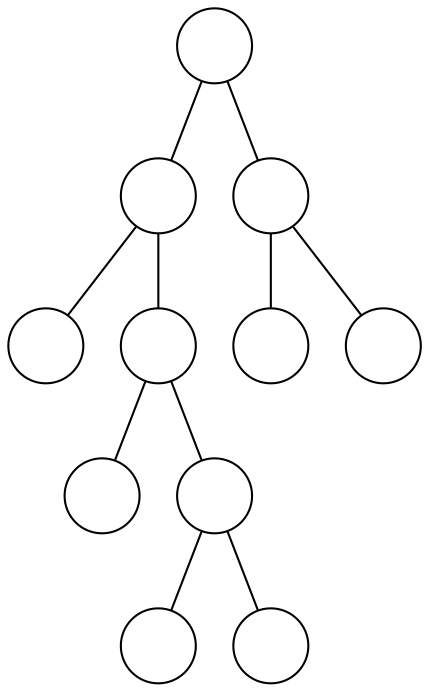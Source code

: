 graph g {
graph[ordering="out"];
1[label="", shape=circle, width=0.5];
1--2;
1--3;
2[label="", shape=circle, width=0.5];
2--4;
2--5;
3[label="", shape=circle, width=0.5];
3--6;
3--7;
4[label="", shape=circle, width=0.5];
5[label="", shape=circle, width=0.5];
5--10;
5--11;
6[label="", shape=circle, width=0.5];
7[label="", shape=circle, width=0.5];
10[label="", shape=circle, width=0.5];
11[label="", shape=circle, width=0.5];
11--22;
11--23;
22[label="", shape=circle, width=0.5];
23[label="", shape=circle, width=0.5];
}
